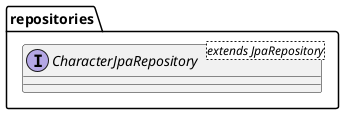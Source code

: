 @startuml
'https://plantuml.com/class-diagram

package repositories {
    interface CharacterJpaRepository<extends JpaRepository> {}
}

@enduml